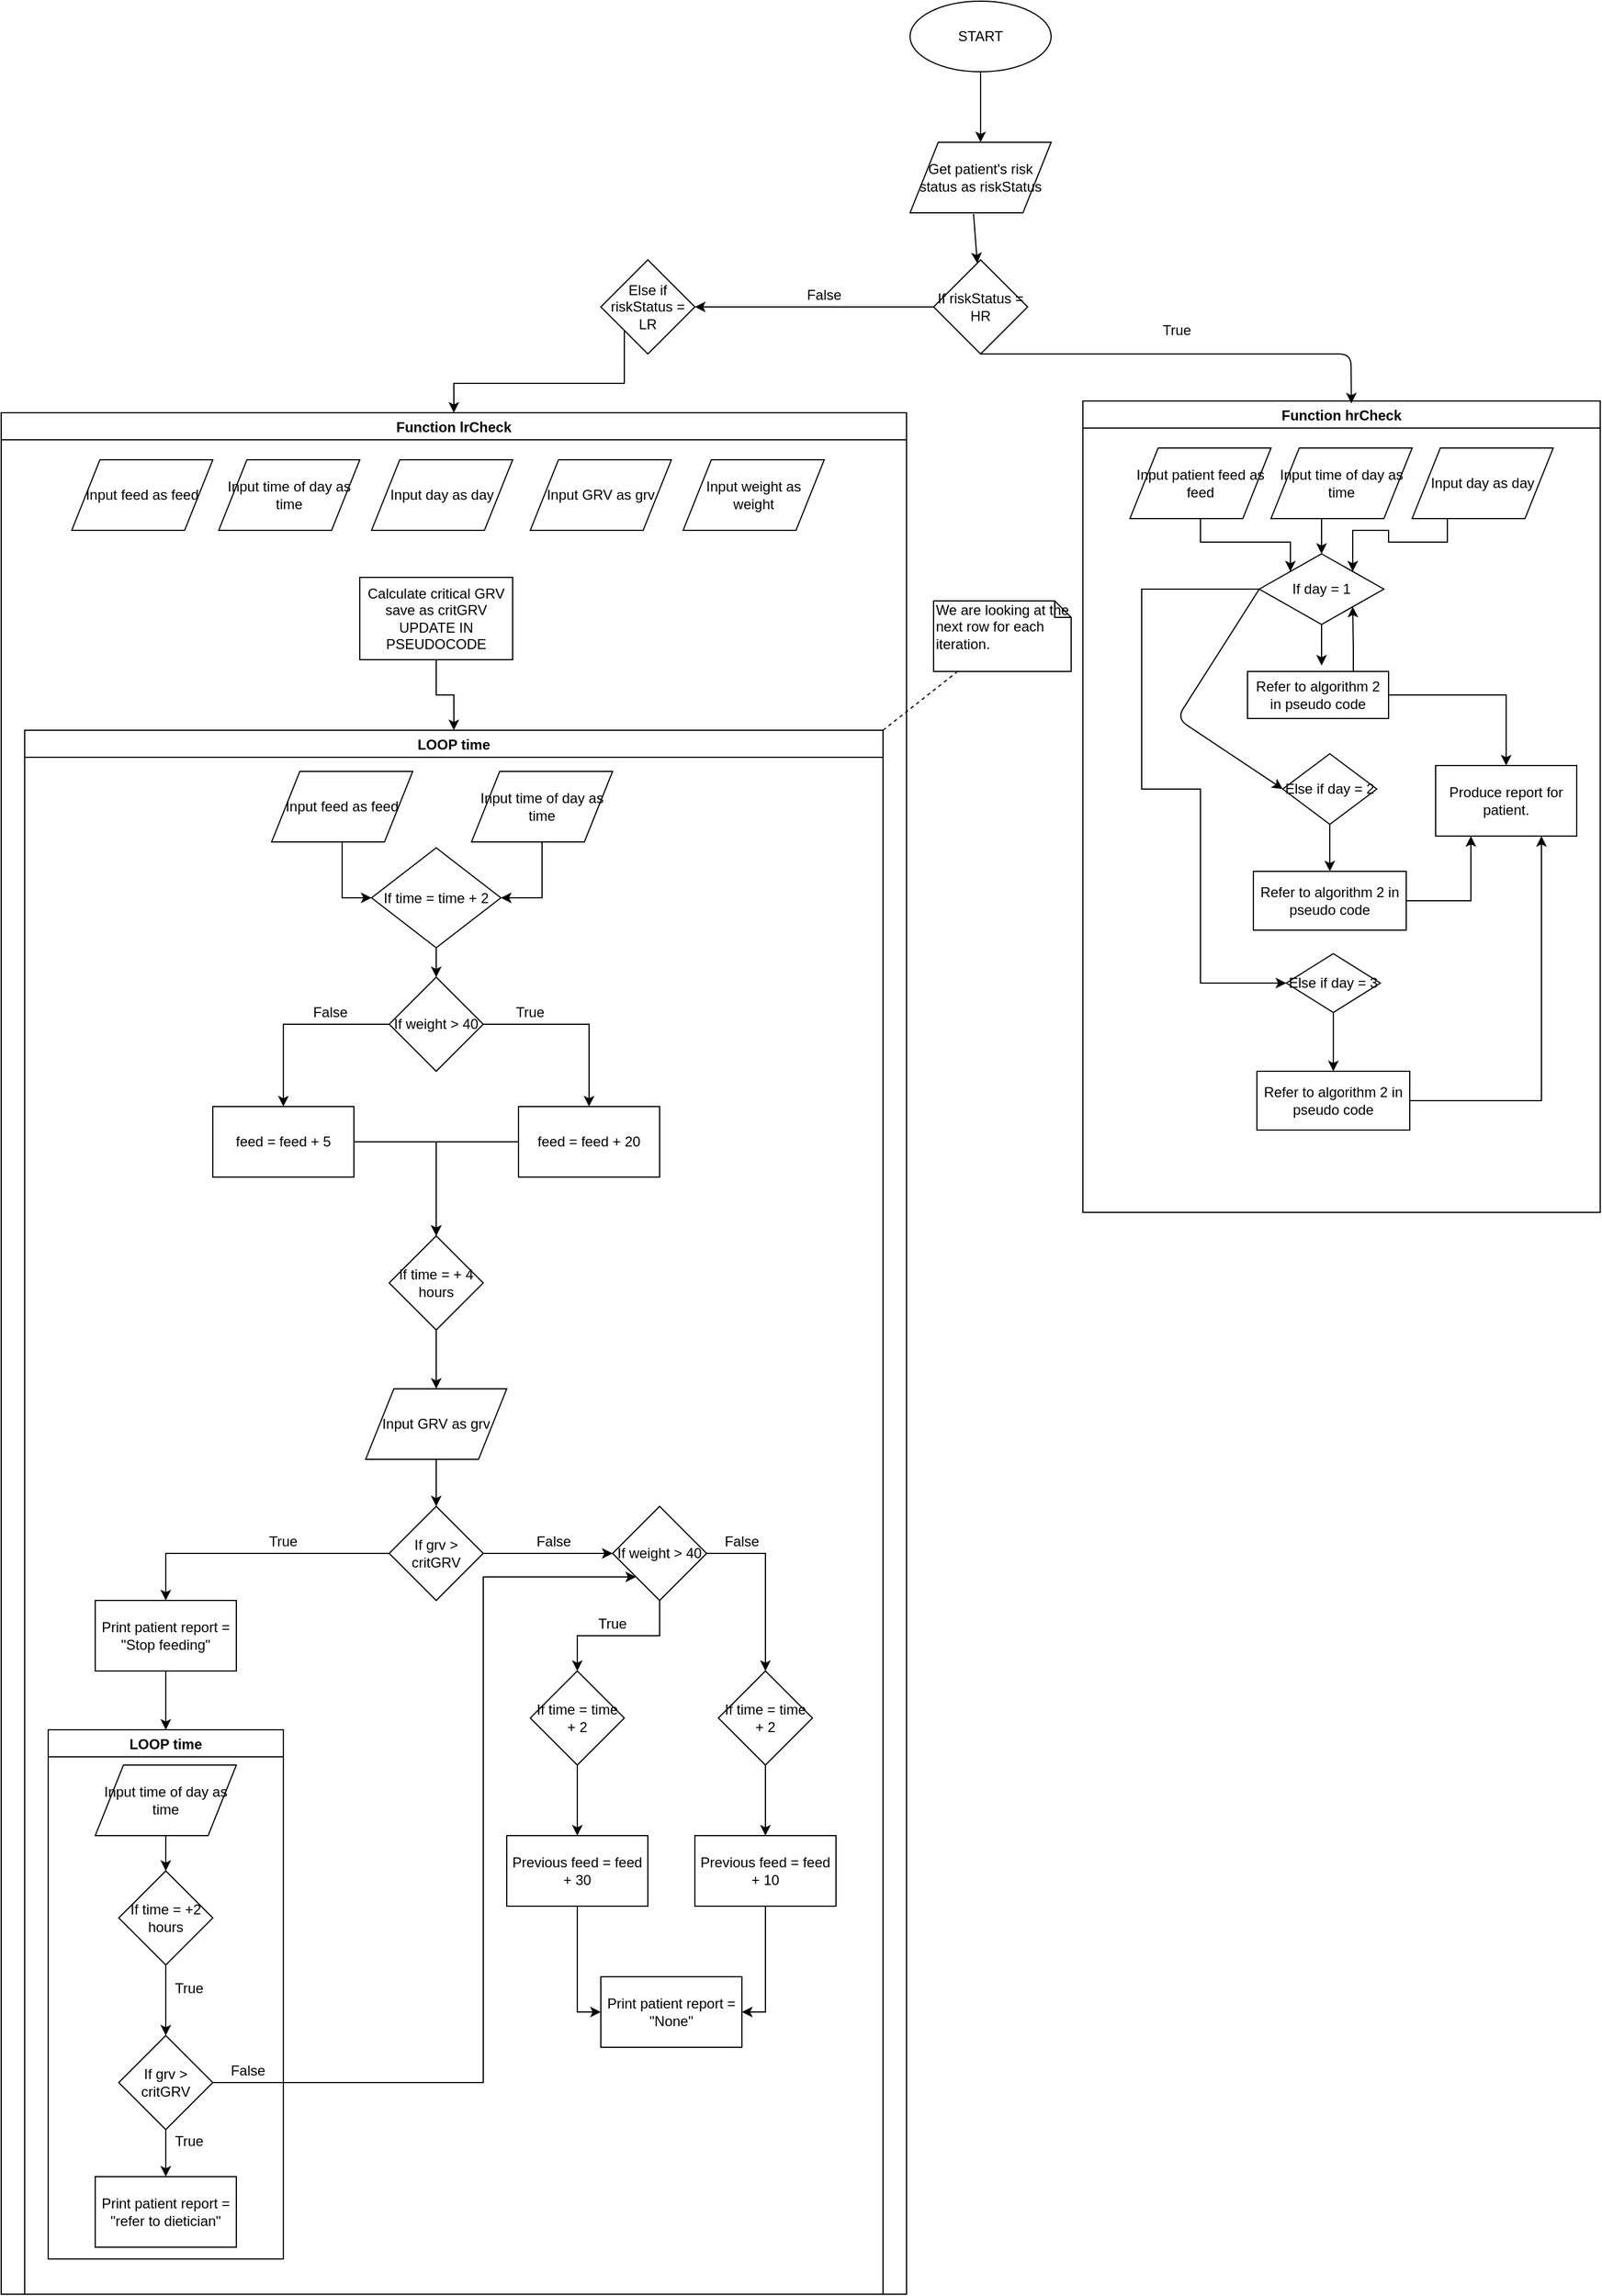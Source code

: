<mxfile version="12.7.9" type="device"><diagram id="C5RBs43oDa-KdzZeNtuy" name="Page-1"><mxGraphModel dx="2249" dy="772" grid="1" gridSize="10" guides="1" tooltips="1" connect="1" arrows="1" fold="1" page="1" pageScale="1" pageWidth="827" pageHeight="1169" math="0" shadow="0"><root><mxCell id="WIyWlLk6GJQsqaUBKTNV-0"/><mxCell id="WIyWlLk6GJQsqaUBKTNV-1" parent="WIyWlLk6GJQsqaUBKTNV-0"/><mxCell id="mkg-h_tqtPTonH-50F9G-0" value="START" style="ellipse;whiteSpace=wrap;html=1;" parent="WIyWlLk6GJQsqaUBKTNV-1" vertex="1"><mxGeometry x="353" y="50" width="120" height="60" as="geometry"/></mxCell><mxCell id="mkg-h_tqtPTonH-50F9G-1" value="Get patient's risk status as riskStatus" style="shape=parallelogram;perimeter=parallelogramPerimeter;whiteSpace=wrap;html=1;" parent="WIyWlLk6GJQsqaUBKTNV-1" vertex="1"><mxGeometry x="353" y="170" width="120" height="60" as="geometry"/></mxCell><mxCell id="mkg-h_tqtPTonH-50F9G-2" value="" style="endArrow=classic;html=1;entryX=0.5;entryY=0;entryDx=0;entryDy=0;" parent="WIyWlLk6GJQsqaUBKTNV-1" source="mkg-h_tqtPTonH-50F9G-0" target="mkg-h_tqtPTonH-50F9G-1" edge="1"><mxGeometry width="50" height="50" relative="1" as="geometry"><mxPoint x="340" y="270" as="sourcePoint"/><mxPoint x="400" y="140" as="targetPoint"/></mxGeometry></mxCell><mxCell id="mkg-h_tqtPTonH-50F9G-3" value="If riskStatus = HR" style="rhombus;whiteSpace=wrap;html=1;" parent="WIyWlLk6GJQsqaUBKTNV-1" vertex="1"><mxGeometry x="373" y="270" width="80" height="80" as="geometry"/></mxCell><mxCell id="cBOBdkckyFNKxuJ2HhrZ-23" style="edgeStyle=orthogonalEdgeStyle;rounded=0;orthogonalLoop=1;jettySize=auto;html=1;exitX=0;exitY=1;exitDx=0;exitDy=0;" parent="WIyWlLk6GJQsqaUBKTNV-1" source="mkg-h_tqtPTonH-50F9G-4" target="cBOBdkckyFNKxuJ2HhrZ-0" edge="1"><mxGeometry relative="1" as="geometry"/></mxCell><mxCell id="mkg-h_tqtPTonH-50F9G-4" value="Else if riskStatus = LR" style="rhombus;whiteSpace=wrap;html=1;" parent="WIyWlLk6GJQsqaUBKTNV-1" vertex="1"><mxGeometry x="90" y="270" width="80" height="80" as="geometry"/></mxCell><mxCell id="mkg-h_tqtPTonH-50F9G-6" value="False" style="text;html=1;strokeColor=none;fillColor=none;align=center;verticalAlign=middle;whiteSpace=wrap;rounded=0;" parent="WIyWlLk6GJQsqaUBKTNV-1" vertex="1"><mxGeometry x="260" y="290" width="40" height="20" as="geometry"/></mxCell><mxCell id="mkg-h_tqtPTonH-50F9G-7" value="" style="endArrow=classic;html=1;exitX=0;exitY=0.5;exitDx=0;exitDy=0;" parent="WIyWlLk6GJQsqaUBKTNV-1" source="mkg-h_tqtPTonH-50F9G-3" target="mkg-h_tqtPTonH-50F9G-4" edge="1"><mxGeometry width="50" height="50" relative="1" as="geometry"><mxPoint x="413" y="350" as="sourcePoint"/><mxPoint x="413" y="400" as="targetPoint"/></mxGeometry></mxCell><mxCell id="mkg-h_tqtPTonH-50F9G-9" value="" style="endArrow=classic;html=1;exitX=0.45;exitY=1.017;exitDx=0;exitDy=0;exitPerimeter=0;" parent="WIyWlLk6GJQsqaUBKTNV-1" source="mkg-h_tqtPTonH-50F9G-1" target="mkg-h_tqtPTonH-50F9G-3" edge="1"><mxGeometry width="50" height="50" relative="1" as="geometry"><mxPoint x="270" y="560" as="sourcePoint"/><mxPoint x="320" y="510" as="targetPoint"/></mxGeometry></mxCell><mxCell id="mkg-h_tqtPTonH-50F9G-11" value="Function hrCheck" style="swimlane;" parent="WIyWlLk6GJQsqaUBKTNV-1" vertex="1"><mxGeometry x="500" y="390" width="440" height="690" as="geometry"><mxRectangle x="210" y="420" width="130" height="23" as="alternateBounds"/></mxGeometry></mxCell><mxCell id="HJg3ob6l5H8S-8j6q5Gc-4" style="edgeStyle=orthogonalEdgeStyle;rounded=0;orthogonalLoop=1;jettySize=auto;html=1;entryX=0;entryY=0;entryDx=0;entryDy=0;" parent="mkg-h_tqtPTonH-50F9G-11" source="mkg-h_tqtPTonH-50F9G-13" target="mkg-h_tqtPTonH-50F9G-24" edge="1"><mxGeometry relative="1" as="geometry"/></mxCell><mxCell id="mkg-h_tqtPTonH-50F9G-13" value="Input patient feed as feed" style="shape=parallelogram;perimeter=parallelogramPerimeter;whiteSpace=wrap;html=1;" parent="mkg-h_tqtPTonH-50F9G-11" vertex="1"><mxGeometry x="40" y="40" width="120" height="60" as="geometry"/></mxCell><mxCell id="HJg3ob6l5H8S-8j6q5Gc-5" style="edgeStyle=orthogonalEdgeStyle;rounded=0;orthogonalLoop=1;jettySize=auto;html=1;exitX=0.5;exitY=1;exitDx=0;exitDy=0;entryX=0.5;entryY=0;entryDx=0;entryDy=0;" parent="mkg-h_tqtPTonH-50F9G-11" source="mkg-h_tqtPTonH-50F9G-14" target="mkg-h_tqtPTonH-50F9G-24" edge="1"><mxGeometry relative="1" as="geometry"/></mxCell><mxCell id="mkg-h_tqtPTonH-50F9G-14" value="Input time of day as time" style="shape=parallelogram;perimeter=parallelogramPerimeter;whiteSpace=wrap;html=1;" parent="mkg-h_tqtPTonH-50F9G-11" vertex="1"><mxGeometry x="160" y="40" width="120" height="60" as="geometry"/></mxCell><mxCell id="HJg3ob6l5H8S-8j6q5Gc-0" value="" style="edgeStyle=orthogonalEdgeStyle;rounded=0;orthogonalLoop=1;jettySize=auto;html=1;" parent="mkg-h_tqtPTonH-50F9G-11" source="mkg-h_tqtPTonH-50F9G-24" edge="1"><mxGeometry relative="1" as="geometry"><mxPoint x="203" y="225" as="targetPoint"/></mxGeometry></mxCell><mxCell id="HJg3ob6l5H8S-8j6q5Gc-13" style="edgeStyle=orthogonalEdgeStyle;rounded=0;orthogonalLoop=1;jettySize=auto;html=1;entryX=0;entryY=0.5;entryDx=0;entryDy=0;" parent="mkg-h_tqtPTonH-50F9G-11" source="mkg-h_tqtPTonH-50F9G-24" target="HJg3ob6l5H8S-8j6q5Gc-10" edge="1"><mxGeometry relative="1" as="geometry"><Array as="points"><mxPoint x="50" y="160"/><mxPoint x="50" y="330"/><mxPoint x="100" y="330"/><mxPoint x="100" y="495"/></Array></mxGeometry></mxCell><mxCell id="mkg-h_tqtPTonH-50F9G-24" value="If day = 1" style="rhombus;whiteSpace=wrap;html=1;" parent="mkg-h_tqtPTonH-50F9G-11" vertex="1"><mxGeometry x="150" y="130" width="106" height="60" as="geometry"/></mxCell><mxCell id="HJg3ob6l5H8S-8j6q5Gc-6" style="edgeStyle=orthogonalEdgeStyle;rounded=0;orthogonalLoop=1;jettySize=auto;html=1;exitX=0.25;exitY=1;exitDx=0;exitDy=0;entryX=1;entryY=0;entryDx=0;entryDy=0;" parent="mkg-h_tqtPTonH-50F9G-11" source="mkg-h_tqtPTonH-50F9G-25" target="mkg-h_tqtPTonH-50F9G-24" edge="1"><mxGeometry relative="1" as="geometry"/></mxCell><mxCell id="mkg-h_tqtPTonH-50F9G-25" value="Input day as day" style="shape=parallelogram;perimeter=parallelogramPerimeter;whiteSpace=wrap;html=1;" parent="mkg-h_tqtPTonH-50F9G-11" vertex="1"><mxGeometry x="280" y="40" width="120" height="60" as="geometry"/></mxCell><mxCell id="HJg3ob6l5H8S-8j6q5Gc-7" style="edgeStyle=orthogonalEdgeStyle;rounded=0;orthogonalLoop=1;jettySize=auto;html=1;exitX=0.75;exitY=0;exitDx=0;exitDy=0;entryX=1;entryY=1;entryDx=0;entryDy=0;" parent="mkg-h_tqtPTonH-50F9G-11" source="mkg-h_tqtPTonH-50F9G-28" target="mkg-h_tqtPTonH-50F9G-24" edge="1"><mxGeometry relative="1" as="geometry"/></mxCell><mxCell id="HJg3ob6l5H8S-8j6q5Gc-17" style="edgeStyle=orthogonalEdgeStyle;rounded=0;orthogonalLoop=1;jettySize=auto;html=1;entryX=0.5;entryY=0;entryDx=0;entryDy=0;" parent="mkg-h_tqtPTonH-50F9G-11" source="mkg-h_tqtPTonH-50F9G-28" target="HJg3ob6l5H8S-8j6q5Gc-15" edge="1"><mxGeometry relative="1" as="geometry"/></mxCell><mxCell id="mkg-h_tqtPTonH-50F9G-28" value="Refer to algorithm 2 in pseudo code" style="rounded=0;whiteSpace=wrap;html=1;" parent="mkg-h_tqtPTonH-50F9G-11" vertex="1"><mxGeometry x="140" y="230" width="120" height="40" as="geometry"/></mxCell><mxCell id="HJg3ob6l5H8S-8j6q5Gc-9" style="edgeStyle=orthogonalEdgeStyle;rounded=0;orthogonalLoop=1;jettySize=auto;html=1;exitX=0.5;exitY=1;exitDx=0;exitDy=0;entryX=0.5;entryY=0;entryDx=0;entryDy=0;" parent="mkg-h_tqtPTonH-50F9G-11" source="HJg3ob6l5H8S-8j6q5Gc-1" target="HJg3ob6l5H8S-8j6q5Gc-8" edge="1"><mxGeometry relative="1" as="geometry"/></mxCell><mxCell id="HJg3ob6l5H8S-8j6q5Gc-1" value="Else if day = 2" style="rhombus;whiteSpace=wrap;html=1;" parent="mkg-h_tqtPTonH-50F9G-11" vertex="1"><mxGeometry x="170" y="300" width="80" height="60" as="geometry"/></mxCell><mxCell id="HJg3ob6l5H8S-8j6q5Gc-2" value="" style="endArrow=classic;html=1;exitX=0;exitY=0.5;exitDx=0;exitDy=0;entryX=0;entryY=0.5;entryDx=0;entryDy=0;" parent="mkg-h_tqtPTonH-50F9G-11" source="mkg-h_tqtPTonH-50F9G-24" target="HJg3ob6l5H8S-8j6q5Gc-1" edge="1"><mxGeometry width="50" height="50" relative="1" as="geometry"><mxPoint x="180" y="310" as="sourcePoint"/><mxPoint x="230" y="260" as="targetPoint"/><Array as="points"><mxPoint x="80" y="270"/></Array></mxGeometry></mxCell><mxCell id="HJg3ob6l5H8S-8j6q5Gc-18" style="edgeStyle=orthogonalEdgeStyle;rounded=0;orthogonalLoop=1;jettySize=auto;html=1;entryX=0.25;entryY=1;entryDx=0;entryDy=0;" parent="mkg-h_tqtPTonH-50F9G-11" source="HJg3ob6l5H8S-8j6q5Gc-8" target="HJg3ob6l5H8S-8j6q5Gc-15" edge="1"><mxGeometry relative="1" as="geometry"/></mxCell><mxCell id="HJg3ob6l5H8S-8j6q5Gc-8" value="Refer to algorithm 2 in pseudo code" style="rounded=0;whiteSpace=wrap;html=1;" parent="mkg-h_tqtPTonH-50F9G-11" vertex="1"><mxGeometry x="145" y="400" width="130" height="50" as="geometry"/></mxCell><mxCell id="HJg3ob6l5H8S-8j6q5Gc-14" style="edgeStyle=orthogonalEdgeStyle;rounded=0;orthogonalLoop=1;jettySize=auto;html=1;" parent="mkg-h_tqtPTonH-50F9G-11" source="HJg3ob6l5H8S-8j6q5Gc-10" target="HJg3ob6l5H8S-8j6q5Gc-11" edge="1"><mxGeometry relative="1" as="geometry"/></mxCell><mxCell id="HJg3ob6l5H8S-8j6q5Gc-10" value="Else if day = 3" style="rhombus;whiteSpace=wrap;html=1;" parent="mkg-h_tqtPTonH-50F9G-11" vertex="1"><mxGeometry x="173" y="470" width="80" height="50" as="geometry"/></mxCell><mxCell id="HJg3ob6l5H8S-8j6q5Gc-19" style="edgeStyle=orthogonalEdgeStyle;rounded=0;orthogonalLoop=1;jettySize=auto;html=1;entryX=0.75;entryY=1;entryDx=0;entryDy=0;" parent="mkg-h_tqtPTonH-50F9G-11" source="HJg3ob6l5H8S-8j6q5Gc-11" target="HJg3ob6l5H8S-8j6q5Gc-15" edge="1"><mxGeometry relative="1" as="geometry"/></mxCell><mxCell id="HJg3ob6l5H8S-8j6q5Gc-11" value="Refer to algorithm 2 in pseudo code" style="rounded=0;whiteSpace=wrap;html=1;" parent="mkg-h_tqtPTonH-50F9G-11" vertex="1"><mxGeometry x="148" y="570" width="130" height="50" as="geometry"/></mxCell><mxCell id="HJg3ob6l5H8S-8j6q5Gc-15" value="Produce report for patient." style="rounded=0;whiteSpace=wrap;html=1;" parent="mkg-h_tqtPTonH-50F9G-11" vertex="1"><mxGeometry x="300" y="310" width="120" height="60" as="geometry"/></mxCell><mxCell id="mkg-h_tqtPTonH-50F9G-15" value="" style="endArrow=classic;html=1;exitX=0.5;exitY=1;exitDx=0;exitDy=0;entryX=0.519;entryY=0.003;entryDx=0;entryDy=0;entryPerimeter=0;" parent="WIyWlLk6GJQsqaUBKTNV-1" source="mkg-h_tqtPTonH-50F9G-3" target="mkg-h_tqtPTonH-50F9G-11" edge="1"><mxGeometry width="50" height="50" relative="1" as="geometry"><mxPoint x="190" y="820" as="sourcePoint"/><mxPoint x="240" y="770" as="targetPoint"/><Array as="points"><mxPoint x="728" y="350"/></Array></mxGeometry></mxCell><mxCell id="cBOBdkckyFNKxuJ2HhrZ-0" value="Function lrCheck" style="swimlane;" parent="WIyWlLk6GJQsqaUBKTNV-1" vertex="1"><mxGeometry x="-420" y="400" width="770" height="1600" as="geometry"><mxRectangle x="210" y="420" width="130" height="23" as="alternateBounds"/></mxGeometry></mxCell><mxCell id="cBOBdkckyFNKxuJ2HhrZ-26" value="Input feed as feed" style="shape=parallelogram;perimeter=parallelogramPerimeter;whiteSpace=wrap;html=1;" parent="cBOBdkckyFNKxuJ2HhrZ-0" vertex="1"><mxGeometry x="60" y="40" width="120" height="60" as="geometry"/></mxCell><mxCell id="cBOBdkckyFNKxuJ2HhrZ-27" value="Input time of day as time" style="shape=parallelogram;perimeter=parallelogramPerimeter;whiteSpace=wrap;html=1;" parent="cBOBdkckyFNKxuJ2HhrZ-0" vertex="1"><mxGeometry x="185" y="40" width="120" height="60" as="geometry"/></mxCell><mxCell id="cBOBdkckyFNKxuJ2HhrZ-28" value="Input day as day" style="shape=parallelogram;perimeter=parallelogramPerimeter;whiteSpace=wrap;html=1;" parent="cBOBdkckyFNKxuJ2HhrZ-0" vertex="1"><mxGeometry x="315" y="40" width="120" height="60" as="geometry"/></mxCell><mxCell id="1p5DukLYMVTZj69eEdeY-12" style="edgeStyle=orthogonalEdgeStyle;rounded=0;orthogonalLoop=1;jettySize=auto;html=1;" edge="1" parent="cBOBdkckyFNKxuJ2HhrZ-0" source="cBOBdkckyFNKxuJ2HhrZ-29" target="cBOBdkckyFNKxuJ2HhrZ-32"><mxGeometry relative="1" as="geometry"/></mxCell><mxCell id="cBOBdkckyFNKxuJ2HhrZ-29" value="Calculate critical GRV save as critGRV&lt;br&gt;UPDATE IN PSEUDOCODE" style="rounded=0;whiteSpace=wrap;html=1;" parent="cBOBdkckyFNKxuJ2HhrZ-0" vertex="1"><mxGeometry x="305" y="140" width="130" height="70" as="geometry"/></mxCell><mxCell id="cBOBdkckyFNKxuJ2HhrZ-30" value="Input GRV as grv" style="shape=parallelogram;perimeter=parallelogramPerimeter;whiteSpace=wrap;html=1;" parent="cBOBdkckyFNKxuJ2HhrZ-0" vertex="1"><mxGeometry x="450" y="40" width="120" height="60" as="geometry"/></mxCell><mxCell id="cBOBdkckyFNKxuJ2HhrZ-31" value="Input weight as weight" style="shape=parallelogram;perimeter=parallelogramPerimeter;whiteSpace=wrap;html=1;" parent="cBOBdkckyFNKxuJ2HhrZ-0" vertex="1"><mxGeometry x="580" y="40" width="120" height="60" as="geometry"/></mxCell><mxCell id="cBOBdkckyFNKxuJ2HhrZ-32" value="LOOP time" style="swimlane;" parent="cBOBdkckyFNKxuJ2HhrZ-0" vertex="1"><mxGeometry x="20" y="270" width="730" height="1330" as="geometry"/></mxCell><mxCell id="1p5DukLYMVTZj69eEdeY-8" style="edgeStyle=orthogonalEdgeStyle;rounded=0;orthogonalLoop=1;jettySize=auto;html=1;entryX=0;entryY=0.5;entryDx=0;entryDy=0;" edge="1" parent="cBOBdkckyFNKxuJ2HhrZ-32" source="cBOBdkckyFNKxuJ2HhrZ-35" target="cBOBdkckyFNKxuJ2HhrZ-79"><mxGeometry relative="1" as="geometry"/></mxCell><mxCell id="cBOBdkckyFNKxuJ2HhrZ-35" value="Input feed as feed" style="shape=parallelogram;perimeter=parallelogramPerimeter;whiteSpace=wrap;html=1;" parent="cBOBdkckyFNKxuJ2HhrZ-32" vertex="1"><mxGeometry x="210" y="35" width="120" height="60" as="geometry"/></mxCell><mxCell id="1p5DukLYMVTZj69eEdeY-9" style="edgeStyle=orthogonalEdgeStyle;rounded=0;orthogonalLoop=1;jettySize=auto;html=1;entryX=1;entryY=0.5;entryDx=0;entryDy=0;" edge="1" parent="cBOBdkckyFNKxuJ2HhrZ-32" source="cBOBdkckyFNKxuJ2HhrZ-36" target="cBOBdkckyFNKxuJ2HhrZ-79"><mxGeometry relative="1" as="geometry"/></mxCell><mxCell id="cBOBdkckyFNKxuJ2HhrZ-36" value="Input time of day as time" style="shape=parallelogram;perimeter=parallelogramPerimeter;whiteSpace=wrap;html=1;" parent="cBOBdkckyFNKxuJ2HhrZ-32" vertex="1"><mxGeometry x="380" y="35" width="120" height="60" as="geometry"/></mxCell><mxCell id="cBOBdkckyFNKxuJ2HhrZ-41" style="edgeStyle=orthogonalEdgeStyle;rounded=0;orthogonalLoop=1;jettySize=auto;html=1;exitX=0.5;exitY=1;exitDx=0;exitDy=0;" parent="cBOBdkckyFNKxuJ2HhrZ-32" source="cBOBdkckyFNKxuJ2HhrZ-37" target="cBOBdkckyFNKxuJ2HhrZ-40" edge="1"><mxGeometry relative="1" as="geometry"/></mxCell><mxCell id="cBOBdkckyFNKxuJ2HhrZ-37" value="If time = + 4 hours" style="rhombus;whiteSpace=wrap;html=1;" parent="cBOBdkckyFNKxuJ2HhrZ-32" vertex="1"><mxGeometry x="310" y="430" width="80" height="80" as="geometry"/></mxCell><mxCell id="cBOBdkckyFNKxuJ2HhrZ-44" style="edgeStyle=orthogonalEdgeStyle;rounded=0;orthogonalLoop=1;jettySize=auto;html=1;exitX=0.5;exitY=1;exitDx=0;exitDy=0;" parent="cBOBdkckyFNKxuJ2HhrZ-32" source="cBOBdkckyFNKxuJ2HhrZ-40" target="cBOBdkckyFNKxuJ2HhrZ-43" edge="1"><mxGeometry relative="1" as="geometry"/></mxCell><mxCell id="cBOBdkckyFNKxuJ2HhrZ-40" value="Input GRV as grv" style="shape=parallelogram;perimeter=parallelogramPerimeter;whiteSpace=wrap;html=1;" parent="cBOBdkckyFNKxuJ2HhrZ-32" vertex="1"><mxGeometry x="290" y="560" width="120" height="60" as="geometry"/></mxCell><mxCell id="cBOBdkckyFNKxuJ2HhrZ-107" style="edgeStyle=orthogonalEdgeStyle;rounded=0;orthogonalLoop=1;jettySize=auto;html=1;entryX=0;entryY=0.5;entryDx=0;entryDy=0;" parent="cBOBdkckyFNKxuJ2HhrZ-32" source="cBOBdkckyFNKxuJ2HhrZ-43" target="cBOBdkckyFNKxuJ2HhrZ-106" edge="1"><mxGeometry relative="1" as="geometry"/></mxCell><mxCell id="cBOBdkckyFNKxuJ2HhrZ-43" value="If grv &amp;gt; critGRV" style="rhombus;whiteSpace=wrap;html=1;" parent="cBOBdkckyFNKxuJ2HhrZ-32" vertex="1"><mxGeometry x="310" y="660" width="80" height="80" as="geometry"/></mxCell><mxCell id="cBOBdkckyFNKxuJ2HhrZ-48" value="True" style="text;html=1;strokeColor=none;fillColor=none;align=center;verticalAlign=middle;whiteSpace=wrap;rounded=0;" parent="cBOBdkckyFNKxuJ2HhrZ-32" vertex="1"><mxGeometry x="200" y="680" width="40" height="20" as="geometry"/></mxCell><mxCell id="cBOBdkckyFNKxuJ2HhrZ-45" value="LOOP time" style="swimlane;" parent="cBOBdkckyFNKxuJ2HhrZ-32" vertex="1"><mxGeometry x="20" y="850" width="200" height="450" as="geometry"/></mxCell><mxCell id="cBOBdkckyFNKxuJ2HhrZ-52" style="edgeStyle=orthogonalEdgeStyle;rounded=0;orthogonalLoop=1;jettySize=auto;html=1;exitX=0.5;exitY=1;exitDx=0;exitDy=0;entryX=0.5;entryY=0;entryDx=0;entryDy=0;" parent="cBOBdkckyFNKxuJ2HhrZ-45" source="cBOBdkckyFNKxuJ2HhrZ-50" target="cBOBdkckyFNKxuJ2HhrZ-51" edge="1"><mxGeometry relative="1" as="geometry"/></mxCell><mxCell id="cBOBdkckyFNKxuJ2HhrZ-50" value="If time = +2 hours" style="rhombus;whiteSpace=wrap;html=1;" parent="cBOBdkckyFNKxuJ2HhrZ-45" vertex="1"><mxGeometry x="60" y="120" width="80" height="80" as="geometry"/></mxCell><mxCell id="cBOBdkckyFNKxuJ2HhrZ-54" style="edgeStyle=orthogonalEdgeStyle;rounded=0;orthogonalLoop=1;jettySize=auto;html=1;exitX=0.5;exitY=1;exitDx=0;exitDy=0;entryX=0.5;entryY=0;entryDx=0;entryDy=0;" parent="cBOBdkckyFNKxuJ2HhrZ-45" source="cBOBdkckyFNKxuJ2HhrZ-51" edge="1"><mxGeometry relative="1" as="geometry"><mxPoint x="100" y="380" as="targetPoint"/></mxGeometry></mxCell><mxCell id="cBOBdkckyFNKxuJ2HhrZ-51" value="If grv &amp;gt; critGRV" style="rhombus;whiteSpace=wrap;html=1;" parent="cBOBdkckyFNKxuJ2HhrZ-45" vertex="1"><mxGeometry x="60" y="260" width="80" height="80" as="geometry"/></mxCell><mxCell id="cBOBdkckyFNKxuJ2HhrZ-53" value="Print patient report = &quot;refer to dietician&quot;" style="rounded=0;whiteSpace=wrap;html=1;" parent="cBOBdkckyFNKxuJ2HhrZ-45" vertex="1"><mxGeometry x="40" y="380" width="120" height="60" as="geometry"/></mxCell><mxCell id="cBOBdkckyFNKxuJ2HhrZ-56" value="True" style="text;html=1;strokeColor=none;fillColor=none;align=center;verticalAlign=middle;whiteSpace=wrap;rounded=0;" parent="cBOBdkckyFNKxuJ2HhrZ-45" vertex="1"><mxGeometry x="100" y="210" width="40" height="20" as="geometry"/></mxCell><mxCell id="cBOBdkckyFNKxuJ2HhrZ-57" value="True" style="text;html=1;strokeColor=none;fillColor=none;align=center;verticalAlign=middle;whiteSpace=wrap;rounded=0;" parent="cBOBdkckyFNKxuJ2HhrZ-45" vertex="1"><mxGeometry x="100" y="340" width="40" height="20" as="geometry"/></mxCell><mxCell id="1p5DukLYMVTZj69eEdeY-14" style="edgeStyle=orthogonalEdgeStyle;rounded=0;orthogonalLoop=1;jettySize=auto;html=1;entryX=0.5;entryY=0;entryDx=0;entryDy=0;" edge="1" parent="cBOBdkckyFNKxuJ2HhrZ-45" source="1p5DukLYMVTZj69eEdeY-13" target="cBOBdkckyFNKxuJ2HhrZ-50"><mxGeometry relative="1" as="geometry"/></mxCell><mxCell id="1p5DukLYMVTZj69eEdeY-13" value="Input time of day as time" style="shape=parallelogram;perimeter=parallelogramPerimeter;whiteSpace=wrap;html=1;" vertex="1" parent="cBOBdkckyFNKxuJ2HhrZ-45"><mxGeometry x="40" y="30" width="120" height="60" as="geometry"/></mxCell><mxCell id="1p5DukLYMVTZj69eEdeY-16" value="False" style="text;html=1;strokeColor=none;fillColor=none;align=center;verticalAlign=middle;whiteSpace=wrap;rounded=0;" vertex="1" parent="cBOBdkckyFNKxuJ2HhrZ-45"><mxGeometry x="150" y="280" width="40" height="20" as="geometry"/></mxCell><mxCell id="cBOBdkckyFNKxuJ2HhrZ-47" style="edgeStyle=orthogonalEdgeStyle;rounded=0;orthogonalLoop=1;jettySize=auto;html=1;entryX=0.5;entryY=0;entryDx=0;entryDy=0;" parent="cBOBdkckyFNKxuJ2HhrZ-32" source="cBOBdkckyFNKxuJ2HhrZ-43" target="1p5DukLYMVTZj69eEdeY-20" edge="1"><mxGeometry relative="1" as="geometry"><mxPoint x="440" y="680" as="targetPoint"/></mxGeometry></mxCell><mxCell id="cBOBdkckyFNKxuJ2HhrZ-78" style="edgeStyle=orthogonalEdgeStyle;rounded=0;orthogonalLoop=1;jettySize=auto;html=1;" parent="cBOBdkckyFNKxuJ2HhrZ-32" source="cBOBdkckyFNKxuJ2HhrZ-58" target="cBOBdkckyFNKxuJ2HhrZ-37" edge="1"><mxGeometry relative="1" as="geometry"/></mxCell><mxCell id="cBOBdkckyFNKxuJ2HhrZ-58" value="feed = feed + 5" style="rounded=0;whiteSpace=wrap;html=1;" parent="cBOBdkckyFNKxuJ2HhrZ-32" vertex="1"><mxGeometry x="160" y="320" width="120" height="60" as="geometry"/></mxCell><mxCell id="cBOBdkckyFNKxuJ2HhrZ-103" style="edgeStyle=orthogonalEdgeStyle;rounded=0;orthogonalLoop=1;jettySize=auto;html=1;entryX=0.5;entryY=0;entryDx=0;entryDy=0;" parent="cBOBdkckyFNKxuJ2HhrZ-32" source="cBOBdkckyFNKxuJ2HhrZ-79" target="1p5DukLYMVTZj69eEdeY-0" edge="1"><mxGeometry relative="1" as="geometry"><mxPoint x="350.0" y="250" as="targetPoint"/></mxGeometry></mxCell><mxCell id="cBOBdkckyFNKxuJ2HhrZ-79" value="If time = time + 2" style="rhombus;whiteSpace=wrap;html=1;" parent="cBOBdkckyFNKxuJ2HhrZ-32" vertex="1"><mxGeometry x="295" y="100" width="110" height="85" as="geometry"/></mxCell><mxCell id="cBOBdkckyFNKxuJ2HhrZ-111" style="edgeStyle=orthogonalEdgeStyle;rounded=0;orthogonalLoop=1;jettySize=auto;html=1;" parent="cBOBdkckyFNKxuJ2HhrZ-32" source="cBOBdkckyFNKxuJ2HhrZ-106" target="cBOBdkckyFNKxuJ2HhrZ-110" edge="1"><mxGeometry relative="1" as="geometry"/></mxCell><mxCell id="cBOBdkckyFNKxuJ2HhrZ-116" style="edgeStyle=orthogonalEdgeStyle;rounded=0;orthogonalLoop=1;jettySize=auto;html=1;entryX=0.5;entryY=0;entryDx=0;entryDy=0;" parent="cBOBdkckyFNKxuJ2HhrZ-32" source="cBOBdkckyFNKxuJ2HhrZ-106" target="cBOBdkckyFNKxuJ2HhrZ-115" edge="1"><mxGeometry relative="1" as="geometry"/></mxCell><mxCell id="cBOBdkckyFNKxuJ2HhrZ-106" value="If weight &amp;gt; 40" style="rhombus;whiteSpace=wrap;html=1;" parent="cBOBdkckyFNKxuJ2HhrZ-32" vertex="1"><mxGeometry x="500" y="660" width="80" height="80" as="geometry"/></mxCell><mxCell id="cBOBdkckyFNKxuJ2HhrZ-108" value="False" style="text;html=1;strokeColor=none;fillColor=none;align=center;verticalAlign=middle;whiteSpace=wrap;rounded=0;" parent="cBOBdkckyFNKxuJ2HhrZ-32" vertex="1"><mxGeometry x="430" y="680" width="40" height="20" as="geometry"/></mxCell><mxCell id="1p5DukLYMVTZj69eEdeY-19" style="edgeStyle=orthogonalEdgeStyle;rounded=0;orthogonalLoop=1;jettySize=auto;html=1;entryX=1;entryY=0.5;entryDx=0;entryDy=0;" edge="1" parent="cBOBdkckyFNKxuJ2HhrZ-32" source="cBOBdkckyFNKxuJ2HhrZ-109" target="1p5DukLYMVTZj69eEdeY-17"><mxGeometry relative="1" as="geometry"/></mxCell><mxCell id="cBOBdkckyFNKxuJ2HhrZ-109" value="Previous feed = feed + 10" style="rounded=0;whiteSpace=wrap;html=1;" parent="cBOBdkckyFNKxuJ2HhrZ-32" vertex="1"><mxGeometry x="570" y="940" width="120" height="60" as="geometry"/></mxCell><mxCell id="cBOBdkckyFNKxuJ2HhrZ-112" style="edgeStyle=orthogonalEdgeStyle;rounded=0;orthogonalLoop=1;jettySize=auto;html=1;" parent="cBOBdkckyFNKxuJ2HhrZ-32" source="cBOBdkckyFNKxuJ2HhrZ-110" target="cBOBdkckyFNKxuJ2HhrZ-109" edge="1"><mxGeometry relative="1" as="geometry"/></mxCell><mxCell id="cBOBdkckyFNKxuJ2HhrZ-110" value="If time = time + 2" style="rhombus;whiteSpace=wrap;html=1;" parent="cBOBdkckyFNKxuJ2HhrZ-32" vertex="1"><mxGeometry x="590" y="800" width="80" height="80" as="geometry"/></mxCell><mxCell id="cBOBdkckyFNKxuJ2HhrZ-113" value="False" style="text;html=1;strokeColor=none;fillColor=none;align=center;verticalAlign=middle;whiteSpace=wrap;rounded=0;" parent="cBOBdkckyFNKxuJ2HhrZ-32" vertex="1"><mxGeometry x="590" y="680" width="40" height="20" as="geometry"/></mxCell><mxCell id="1p5DukLYMVTZj69eEdeY-18" style="edgeStyle=orthogonalEdgeStyle;rounded=0;orthogonalLoop=1;jettySize=auto;html=1;entryX=0;entryY=0.5;entryDx=0;entryDy=0;" edge="1" parent="cBOBdkckyFNKxuJ2HhrZ-32" source="cBOBdkckyFNKxuJ2HhrZ-114" target="1p5DukLYMVTZj69eEdeY-17"><mxGeometry relative="1" as="geometry"/></mxCell><mxCell id="cBOBdkckyFNKxuJ2HhrZ-114" value="Previous feed = feed + 30" style="rounded=0;whiteSpace=wrap;html=1;" parent="cBOBdkckyFNKxuJ2HhrZ-32" vertex="1"><mxGeometry x="410" y="940" width="120" height="60" as="geometry"/></mxCell><mxCell id="cBOBdkckyFNKxuJ2HhrZ-117" style="edgeStyle=orthogonalEdgeStyle;rounded=0;orthogonalLoop=1;jettySize=auto;html=1;" parent="cBOBdkckyFNKxuJ2HhrZ-32" source="cBOBdkckyFNKxuJ2HhrZ-115" target="cBOBdkckyFNKxuJ2HhrZ-114" edge="1"><mxGeometry relative="1" as="geometry"/></mxCell><mxCell id="cBOBdkckyFNKxuJ2HhrZ-115" value="If time = time + 2" style="rhombus;whiteSpace=wrap;html=1;" parent="cBOBdkckyFNKxuJ2HhrZ-32" vertex="1"><mxGeometry x="430" y="800" width="80" height="80" as="geometry"/></mxCell><mxCell id="cBOBdkckyFNKxuJ2HhrZ-118" value="True" style="text;html=1;strokeColor=none;fillColor=none;align=center;verticalAlign=middle;whiteSpace=wrap;rounded=0;" parent="cBOBdkckyFNKxuJ2HhrZ-32" vertex="1"><mxGeometry x="480" y="750" width="40" height="20" as="geometry"/></mxCell><mxCell id="1p5DukLYMVTZj69eEdeY-2" style="edgeStyle=orthogonalEdgeStyle;rounded=0;orthogonalLoop=1;jettySize=auto;html=1;" edge="1" parent="cBOBdkckyFNKxuJ2HhrZ-32" source="1p5DukLYMVTZj69eEdeY-0" target="cBOBdkckyFNKxuJ2HhrZ-58"><mxGeometry relative="1" as="geometry"/></mxCell><mxCell id="1p5DukLYMVTZj69eEdeY-3" style="edgeStyle=orthogonalEdgeStyle;rounded=0;orthogonalLoop=1;jettySize=auto;html=1;entryX=0.5;entryY=0;entryDx=0;entryDy=0;" edge="1" parent="cBOBdkckyFNKxuJ2HhrZ-32" source="1p5DukLYMVTZj69eEdeY-0" target="1p5DukLYMVTZj69eEdeY-1"><mxGeometry relative="1" as="geometry"/></mxCell><mxCell id="1p5DukLYMVTZj69eEdeY-0" value="If weight &amp;gt; 40" style="rhombus;whiteSpace=wrap;html=1;" vertex="1" parent="cBOBdkckyFNKxuJ2HhrZ-32"><mxGeometry x="310" y="210" width="80" height="80" as="geometry"/></mxCell><mxCell id="1p5DukLYMVTZj69eEdeY-6" style="edgeStyle=orthogonalEdgeStyle;rounded=0;orthogonalLoop=1;jettySize=auto;html=1;entryX=0.5;entryY=0;entryDx=0;entryDy=0;" edge="1" parent="cBOBdkckyFNKxuJ2HhrZ-32" source="1p5DukLYMVTZj69eEdeY-1" target="cBOBdkckyFNKxuJ2HhrZ-37"><mxGeometry relative="1" as="geometry"/></mxCell><mxCell id="1p5DukLYMVTZj69eEdeY-1" value="feed = feed + 20" style="rounded=0;whiteSpace=wrap;html=1;" vertex="1" parent="cBOBdkckyFNKxuJ2HhrZ-32"><mxGeometry x="420" y="320" width="120" height="60" as="geometry"/></mxCell><mxCell id="1p5DukLYMVTZj69eEdeY-4" value="False" style="text;html=1;strokeColor=none;fillColor=none;align=center;verticalAlign=middle;whiteSpace=wrap;rounded=0;" vertex="1" parent="cBOBdkckyFNKxuJ2HhrZ-32"><mxGeometry x="240" y="230" width="40" height="20" as="geometry"/></mxCell><mxCell id="1p5DukLYMVTZj69eEdeY-5" value="True" style="text;html=1;strokeColor=none;fillColor=none;align=center;verticalAlign=middle;whiteSpace=wrap;rounded=0;" vertex="1" parent="cBOBdkckyFNKxuJ2HhrZ-32"><mxGeometry x="410" y="230" width="40" height="20" as="geometry"/></mxCell><mxCell id="1p5DukLYMVTZj69eEdeY-15" style="edgeStyle=orthogonalEdgeStyle;rounded=0;orthogonalLoop=1;jettySize=auto;html=1;entryX=0;entryY=1;entryDx=0;entryDy=0;" edge="1" parent="cBOBdkckyFNKxuJ2HhrZ-32" source="cBOBdkckyFNKxuJ2HhrZ-51" target="cBOBdkckyFNKxuJ2HhrZ-106"><mxGeometry relative="1" as="geometry"><mxPoint x="370" y="750" as="targetPoint"/><Array as="points"><mxPoint x="390" y="1150"/><mxPoint x="390" y="720"/></Array></mxGeometry></mxCell><mxCell id="1p5DukLYMVTZj69eEdeY-17" value="Print patient report = &quot;None&quot;" style="rounded=0;whiteSpace=wrap;html=1;" vertex="1" parent="cBOBdkckyFNKxuJ2HhrZ-32"><mxGeometry x="490" y="1060" width="120" height="60" as="geometry"/></mxCell><mxCell id="1p5DukLYMVTZj69eEdeY-24" style="edgeStyle=orthogonalEdgeStyle;rounded=0;orthogonalLoop=1;jettySize=auto;html=1;entryX=0.5;entryY=0;entryDx=0;entryDy=0;" edge="1" parent="cBOBdkckyFNKxuJ2HhrZ-32" source="1p5DukLYMVTZj69eEdeY-20" target="cBOBdkckyFNKxuJ2HhrZ-45"><mxGeometry relative="1" as="geometry"/></mxCell><mxCell id="1p5DukLYMVTZj69eEdeY-20" value="Print patient report = &quot;Stop feeding&quot;" style="rounded=0;whiteSpace=wrap;html=1;" vertex="1" parent="cBOBdkckyFNKxuJ2HhrZ-32"><mxGeometry x="60" y="740" width="120" height="60" as="geometry"/></mxCell><mxCell id="cBOBdkckyFNKxuJ2HhrZ-24" value="True" style="text;html=1;strokeColor=none;fillColor=none;align=center;verticalAlign=middle;whiteSpace=wrap;rounded=0;" parent="WIyWlLk6GJQsqaUBKTNV-1" vertex="1"><mxGeometry x="560" y="320" width="40" height="20" as="geometry"/></mxCell><mxCell id="cBOBdkckyFNKxuJ2HhrZ-38" value="We are looking at the next row for each iteration." style="shape=note;whiteSpace=wrap;html=1;size=14;verticalAlign=top;align=left;spacingTop=-6;" parent="WIyWlLk6GJQsqaUBKTNV-1" vertex="1"><mxGeometry x="373" y="560" width="117" height="60" as="geometry"/></mxCell><mxCell id="cBOBdkckyFNKxuJ2HhrZ-39" value="" style="endArrow=none;dashed=1;html=1;exitX=1;exitY=0;exitDx=0;exitDy=0;" parent="WIyWlLk6GJQsqaUBKTNV-1" source="cBOBdkckyFNKxuJ2HhrZ-32" target="cBOBdkckyFNKxuJ2HhrZ-38" edge="1"><mxGeometry width="50" height="50" relative="1" as="geometry"><mxPoint x="-340" y="730" as="sourcePoint"/><mxPoint x="-290" y="680" as="targetPoint"/></mxGeometry></mxCell></root></mxGraphModel></diagram></mxfile>